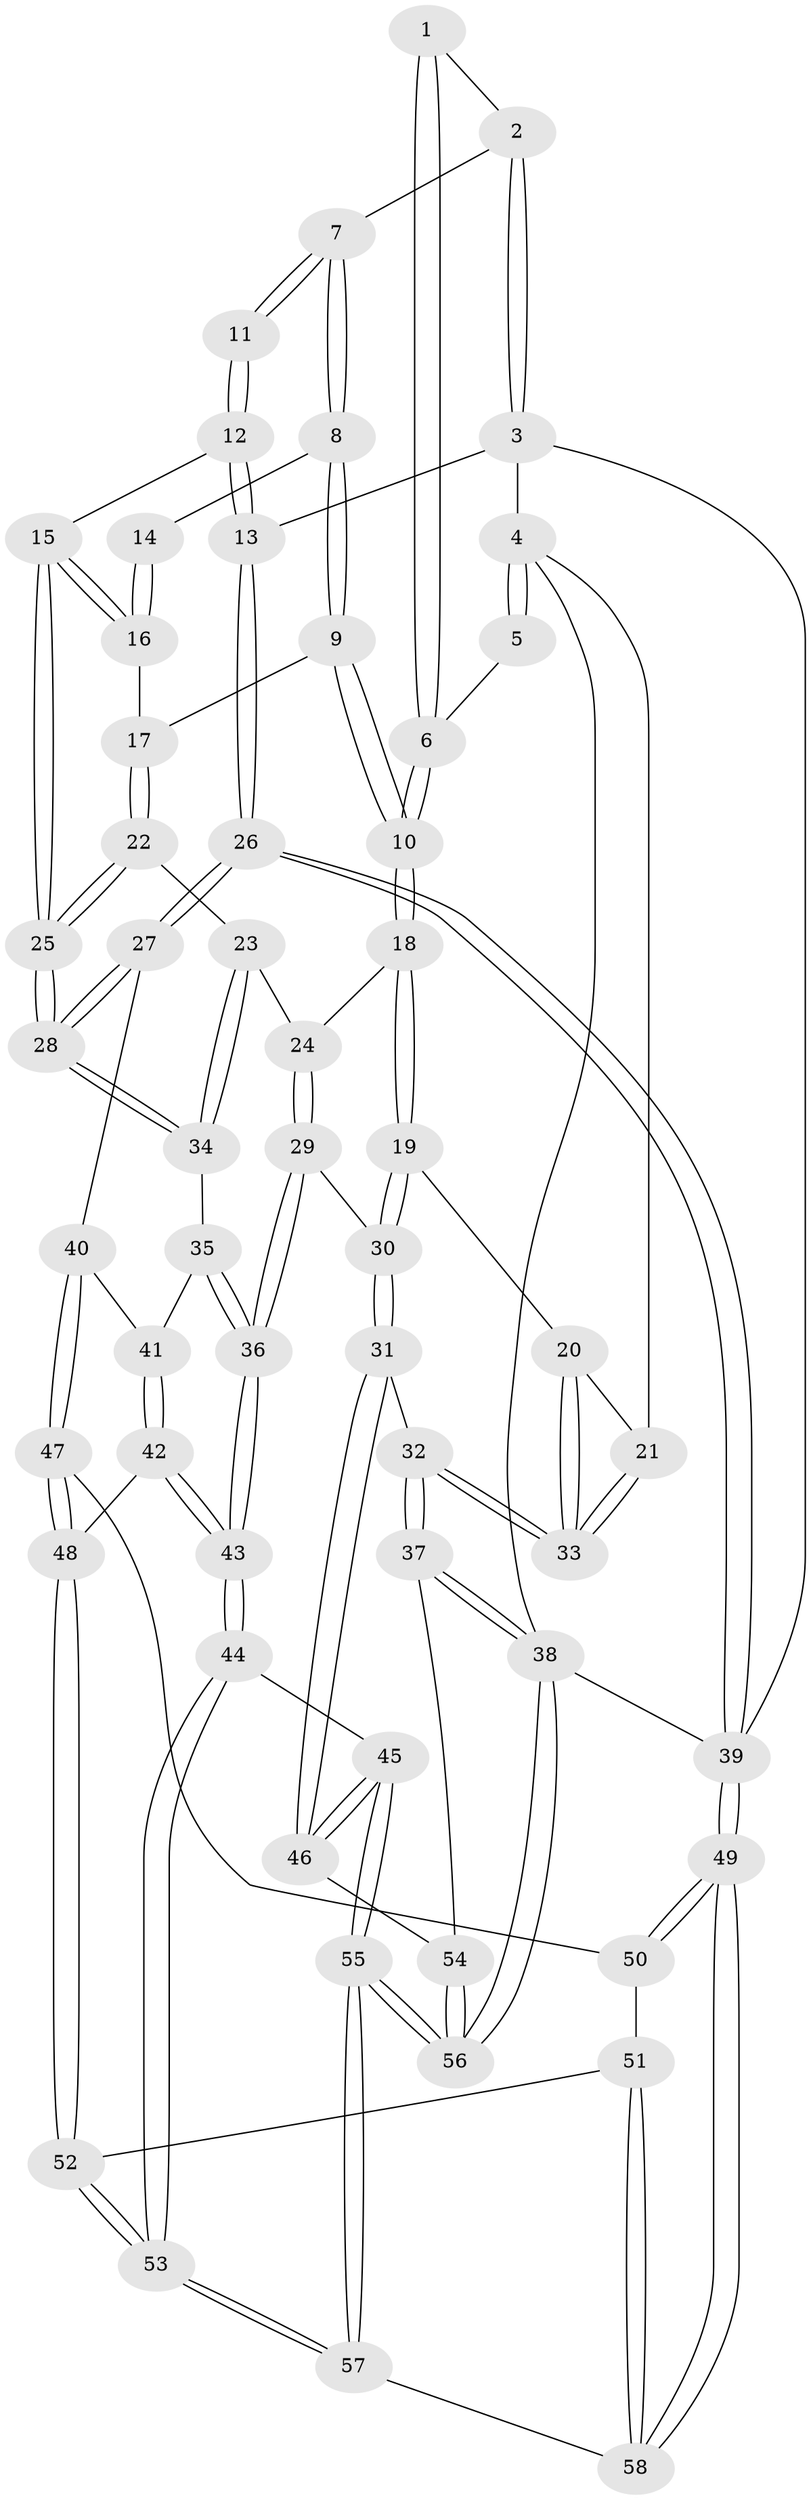// Generated by graph-tools (version 1.1) at 2025/51/03/09/25 03:51:11]
// undirected, 58 vertices, 142 edges
graph export_dot {
graph [start="1"]
  node [color=gray90,style=filled];
  1 [pos="+0.5928349717199642+0"];
  2 [pos="+0.6704323242052197+0"];
  3 [pos="+1+0"];
  4 [pos="+0+0"];
  5 [pos="+0.15937654217544103+0"];
  6 [pos="+0.40299615071174627+0.1895022441227998"];
  7 [pos="+0.689497753430539+0"];
  8 [pos="+0.6196079280761218+0.18338621168702504"];
  9 [pos="+0.5996046883497542+0.21843316535533347"];
  10 [pos="+0.4065199854069271+0.2495587581299281"];
  11 [pos="+0.8473246946705127+0.13591963649201508"];
  12 [pos="+0.891770445526371+0.14552603840893952"];
  13 [pos="+1+0"];
  14 [pos="+0.8010981204713952+0.17731941438165605"];
  15 [pos="+0.8757671202418827+0.3399344313938931"];
  16 [pos="+0.7465458793402716+0.30053125432043054"];
  17 [pos="+0.6859572154436828+0.3031017364851363"];
  18 [pos="+0.3700384149834686+0.29201652457488936"];
  19 [pos="+0.33788556269195397+0.30508720544011686"];
  20 [pos="+0.29329469928981083+0.3020447122153469"];
  21 [pos="+0+0"];
  22 [pos="+0.6657883054238203+0.44052746348974775"];
  23 [pos="+0.6463253096009658+0.4635969644469672"];
  24 [pos="+0.48628596479705843+0.4212611001967252"];
  25 [pos="+1+0.4946697741450349"];
  26 [pos="+1+0.5189999659570839"];
  27 [pos="+1+0.5273667448344718"];
  28 [pos="+1+0.5146915505880699"];
  29 [pos="+0.49152013853880494+0.6599431129730562"];
  30 [pos="+0.32244838478955984+0.6496726344994302"];
  31 [pos="+0.217093159918667+0.7153785451395211"];
  32 [pos="+0+0.5869851430567985"];
  33 [pos="+0+0.5324085442108175"];
  34 [pos="+0.6471605080370685+0.5515168365071516"];
  35 [pos="+0.6207585276054965+0.6368423645006891"];
  36 [pos="+0.4995939869653843+0.6638041207162534"];
  37 [pos="+0+0.881800906641479"];
  38 [pos="+0+1"];
  39 [pos="+1+1"];
  40 [pos="+1+0.5778998292196826"];
  41 [pos="+0.6813039679801939+0.6787830040552125"];
  42 [pos="+0.7065628534143509+0.7629297220952088"];
  43 [pos="+0.5173519060965419+0.8836367538937542"];
  44 [pos="+0.5056179718222719+0.9427417118046072"];
  45 [pos="+0.2748159584807475+0.8519772043494725"];
  46 [pos="+0.2260993902221828+0.7631980687714419"];
  47 [pos="+0.8971838315014415+0.780184611160511"];
  48 [pos="+0.7435399275219005+0.8092253473067897"];
  49 [pos="+1+1"];
  50 [pos="+0.9024316452041823+0.8028706965313246"];
  51 [pos="+0.811027910622044+0.9954874232499101"];
  52 [pos="+0.7410209165220738+0.8279784269194848"];
  53 [pos="+0.533482730098921+1"];
  54 [pos="+0.11106264804132979+0.8995900934377381"];
  55 [pos="+0.13534109594732294+1"];
  56 [pos="+0.08220520013728128+1"];
  57 [pos="+0.5685673972008307+1"];
  58 [pos="+0.8295027473522235+1"];
  1 -- 2;
  1 -- 6;
  1 -- 6;
  2 -- 3;
  2 -- 3;
  2 -- 7;
  3 -- 4;
  3 -- 13;
  3 -- 39;
  4 -- 5;
  4 -- 5;
  4 -- 21;
  4 -- 38;
  5 -- 6;
  6 -- 10;
  6 -- 10;
  7 -- 8;
  7 -- 8;
  7 -- 11;
  7 -- 11;
  8 -- 9;
  8 -- 9;
  8 -- 14;
  9 -- 10;
  9 -- 10;
  9 -- 17;
  10 -- 18;
  10 -- 18;
  11 -- 12;
  11 -- 12;
  12 -- 13;
  12 -- 13;
  12 -- 15;
  13 -- 26;
  13 -- 26;
  14 -- 16;
  14 -- 16;
  15 -- 16;
  15 -- 16;
  15 -- 25;
  15 -- 25;
  16 -- 17;
  17 -- 22;
  17 -- 22;
  18 -- 19;
  18 -- 19;
  18 -- 24;
  19 -- 20;
  19 -- 30;
  19 -- 30;
  20 -- 21;
  20 -- 33;
  20 -- 33;
  21 -- 33;
  21 -- 33;
  22 -- 23;
  22 -- 25;
  22 -- 25;
  23 -- 24;
  23 -- 34;
  23 -- 34;
  24 -- 29;
  24 -- 29;
  25 -- 28;
  25 -- 28;
  26 -- 27;
  26 -- 27;
  26 -- 39;
  26 -- 39;
  27 -- 28;
  27 -- 28;
  27 -- 40;
  28 -- 34;
  28 -- 34;
  29 -- 30;
  29 -- 36;
  29 -- 36;
  30 -- 31;
  30 -- 31;
  31 -- 32;
  31 -- 46;
  31 -- 46;
  32 -- 33;
  32 -- 33;
  32 -- 37;
  32 -- 37;
  34 -- 35;
  35 -- 36;
  35 -- 36;
  35 -- 41;
  36 -- 43;
  36 -- 43;
  37 -- 38;
  37 -- 38;
  37 -- 54;
  38 -- 56;
  38 -- 56;
  38 -- 39;
  39 -- 49;
  39 -- 49;
  40 -- 41;
  40 -- 47;
  40 -- 47;
  41 -- 42;
  41 -- 42;
  42 -- 43;
  42 -- 43;
  42 -- 48;
  43 -- 44;
  43 -- 44;
  44 -- 45;
  44 -- 53;
  44 -- 53;
  45 -- 46;
  45 -- 46;
  45 -- 55;
  45 -- 55;
  46 -- 54;
  47 -- 48;
  47 -- 48;
  47 -- 50;
  48 -- 52;
  48 -- 52;
  49 -- 50;
  49 -- 50;
  49 -- 58;
  49 -- 58;
  50 -- 51;
  51 -- 52;
  51 -- 58;
  51 -- 58;
  52 -- 53;
  52 -- 53;
  53 -- 57;
  53 -- 57;
  54 -- 56;
  54 -- 56;
  55 -- 56;
  55 -- 56;
  55 -- 57;
  55 -- 57;
  57 -- 58;
}
